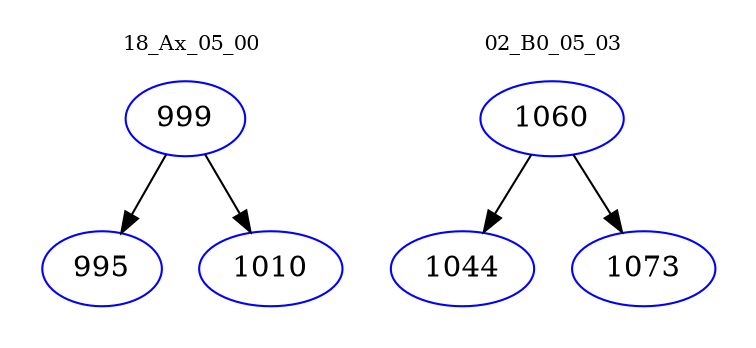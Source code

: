 digraph{
subgraph cluster_0 {
color = white
label = "18_Ax_05_00";
fontsize=10;
T0_999 [label="999", color="blue"]
T0_999 -> T0_995 [color="black"]
T0_995 [label="995", color="blue"]
T0_999 -> T0_1010 [color="black"]
T0_1010 [label="1010", color="blue"]
}
subgraph cluster_1 {
color = white
label = "02_B0_05_03";
fontsize=10;
T1_1060 [label="1060", color="blue"]
T1_1060 -> T1_1044 [color="black"]
T1_1044 [label="1044", color="blue"]
T1_1060 -> T1_1073 [color="black"]
T1_1073 [label="1073", color="blue"]
}
}
